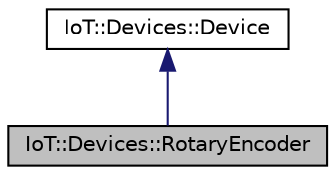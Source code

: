 digraph "IoT::Devices::RotaryEncoder"
{
 // LATEX_PDF_SIZE
  edge [fontname="Helvetica",fontsize="10",labelfontname="Helvetica",labelfontsize="10"];
  node [fontname="Helvetica",fontsize="10",shape=record];
  Node1 [label="IoT::Devices::RotaryEncoder",height=0.2,width=0.4,color="black", fillcolor="grey75", style="filled", fontcolor="black",tooltip="A rotary encoder with an optional push button."];
  Node2 -> Node1 [dir="back",color="midnightblue",fontsize="10",style="solid"];
  Node2 [label="IoT::Devices::Device",height=0.2,width=0.4,color="black", fillcolor="white", style="filled",URL="$classIoT_1_1Devices_1_1Device.html",tooltip=" "];
}
